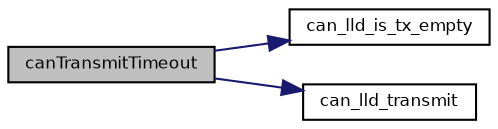 digraph "canTransmitTimeout"
{
  bgcolor="transparent";
  edge [fontname="Helvetica",fontsize="8",labelfontname="Helvetica",labelfontsize="8"];
  node [fontname="Helvetica",fontsize="8",shape=record];
  rankdir="LR";
  Node56 [label="canTransmitTimeout",height=0.2,width=0.4,color="black", fillcolor="grey75", style="filled", fontcolor="black"];
  Node56 -> Node57 [color="midnightblue",fontsize="8",style="solid",fontname="Helvetica"];
  Node57 [label="can_lld_is_tx_empty",height=0.2,width=0.4,color="black",URL="$group___c_a_n.html#gae128d76f1601498a747c584cc49a5464",tooltip="Determines whether a frame can be transmitted. "];
  Node56 -> Node58 [color="midnightblue",fontsize="8",style="solid",fontname="Helvetica"];
  Node58 [label="can_lld_transmit",height=0.2,width=0.4,color="black",URL="$group___c_a_n.html#ga3be8997b874202eff8cca6da7c320605",tooltip="Inserts a frame into the transmit queue. "];
}
